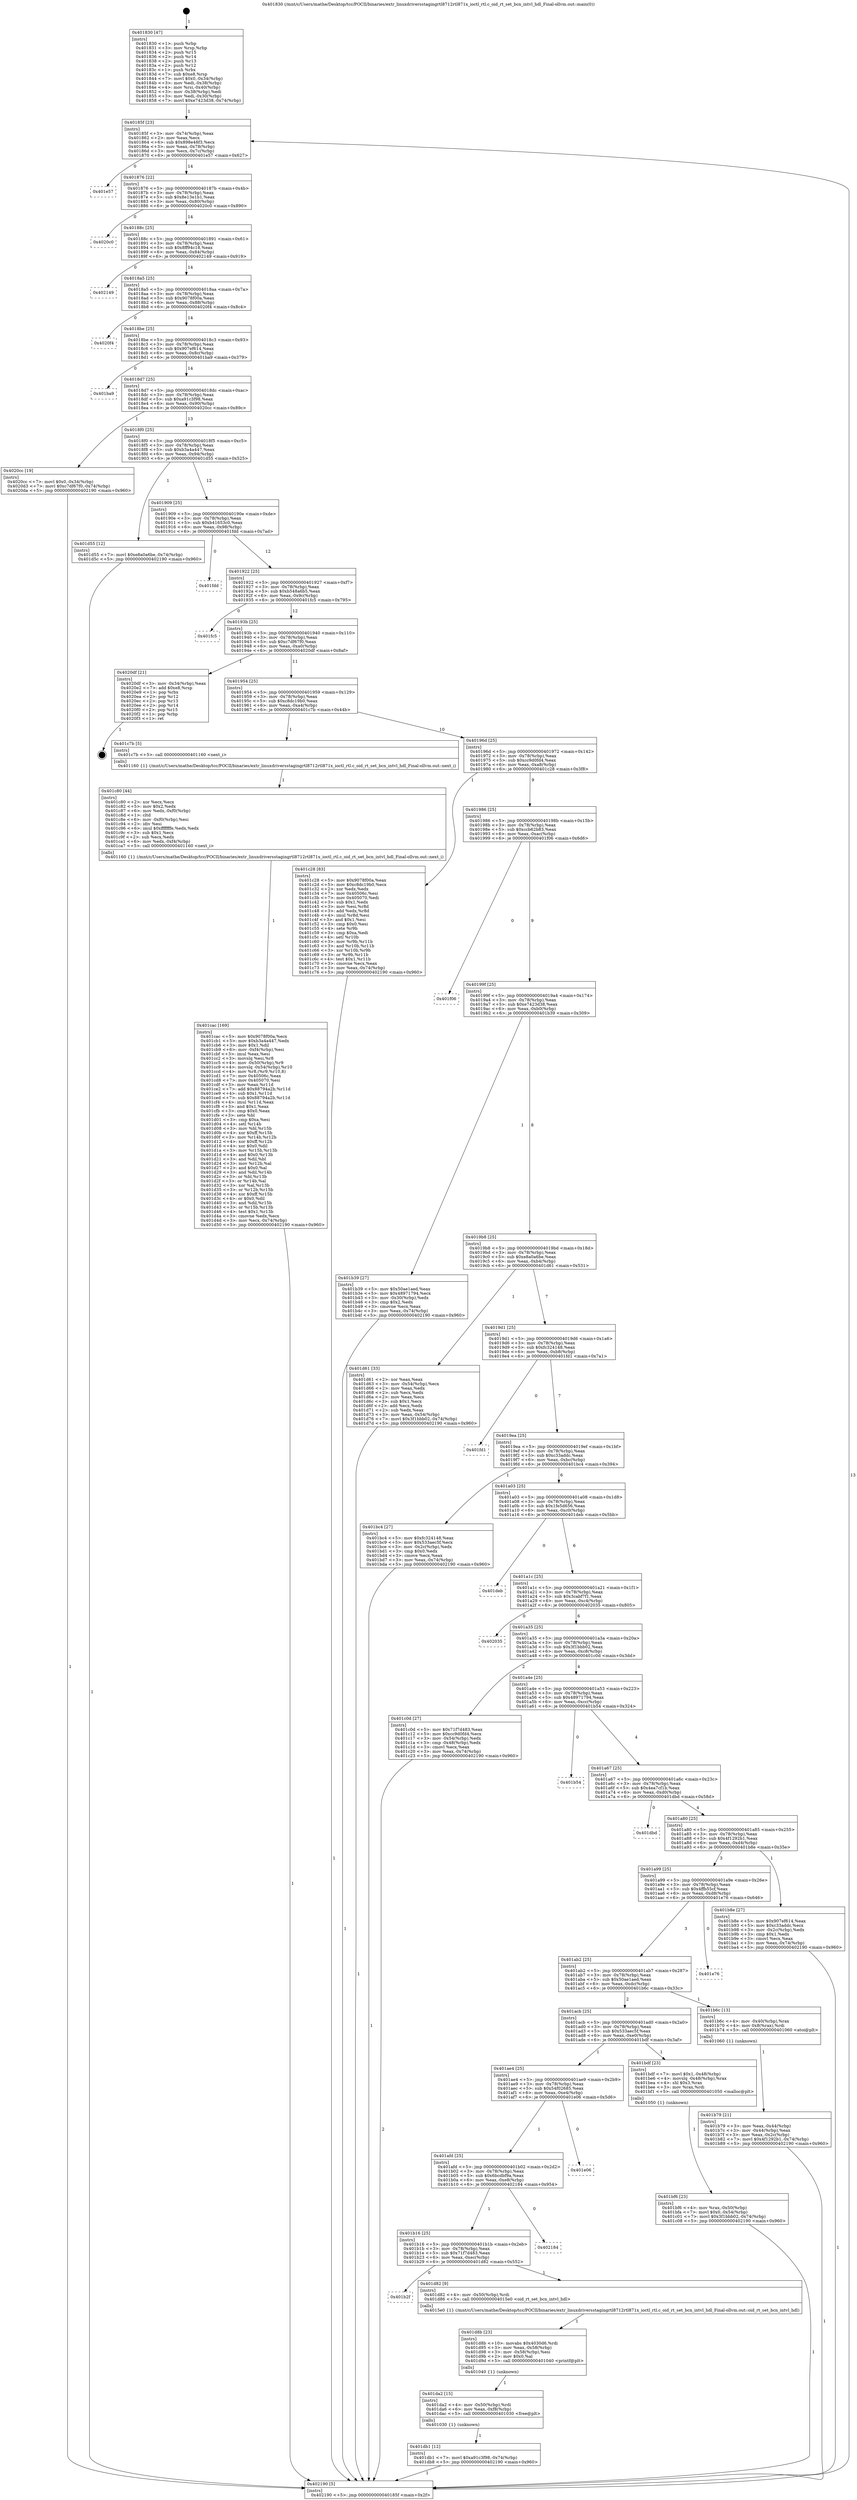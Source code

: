 digraph "0x401830" {
  label = "0x401830 (/mnt/c/Users/mathe/Desktop/tcc/POCII/binaries/extr_linuxdriversstagingrtl8712rtl871x_ioctl_rtl.c_oid_rt_set_bcn_intvl_hdl_Final-ollvm.out::main(0))"
  labelloc = "t"
  node[shape=record]

  Entry [label="",width=0.3,height=0.3,shape=circle,fillcolor=black,style=filled]
  "0x40185f" [label="{
     0x40185f [23]\l
     | [instrs]\l
     &nbsp;&nbsp;0x40185f \<+3\>: mov -0x74(%rbp),%eax\l
     &nbsp;&nbsp;0x401862 \<+2\>: mov %eax,%ecx\l
     &nbsp;&nbsp;0x401864 \<+6\>: sub $0x898e48f3,%ecx\l
     &nbsp;&nbsp;0x40186a \<+3\>: mov %eax,-0x78(%rbp)\l
     &nbsp;&nbsp;0x40186d \<+3\>: mov %ecx,-0x7c(%rbp)\l
     &nbsp;&nbsp;0x401870 \<+6\>: je 0000000000401e57 \<main+0x627\>\l
  }"]
  "0x401e57" [label="{
     0x401e57\l
  }", style=dashed]
  "0x401876" [label="{
     0x401876 [22]\l
     | [instrs]\l
     &nbsp;&nbsp;0x401876 \<+5\>: jmp 000000000040187b \<main+0x4b\>\l
     &nbsp;&nbsp;0x40187b \<+3\>: mov -0x78(%rbp),%eax\l
     &nbsp;&nbsp;0x40187e \<+5\>: sub $0x8e13e1b1,%eax\l
     &nbsp;&nbsp;0x401883 \<+3\>: mov %eax,-0x80(%rbp)\l
     &nbsp;&nbsp;0x401886 \<+6\>: je 00000000004020c0 \<main+0x890\>\l
  }"]
  Exit [label="",width=0.3,height=0.3,shape=circle,fillcolor=black,style=filled,peripheries=2]
  "0x4020c0" [label="{
     0x4020c0\l
  }", style=dashed]
  "0x40188c" [label="{
     0x40188c [25]\l
     | [instrs]\l
     &nbsp;&nbsp;0x40188c \<+5\>: jmp 0000000000401891 \<main+0x61\>\l
     &nbsp;&nbsp;0x401891 \<+3\>: mov -0x78(%rbp),%eax\l
     &nbsp;&nbsp;0x401894 \<+5\>: sub $0x8ff94c18,%eax\l
     &nbsp;&nbsp;0x401899 \<+6\>: mov %eax,-0x84(%rbp)\l
     &nbsp;&nbsp;0x40189f \<+6\>: je 0000000000402149 \<main+0x919\>\l
  }"]
  "0x401db1" [label="{
     0x401db1 [12]\l
     | [instrs]\l
     &nbsp;&nbsp;0x401db1 \<+7\>: movl $0xa91c3f98,-0x74(%rbp)\l
     &nbsp;&nbsp;0x401db8 \<+5\>: jmp 0000000000402190 \<main+0x960\>\l
  }"]
  "0x402149" [label="{
     0x402149\l
  }", style=dashed]
  "0x4018a5" [label="{
     0x4018a5 [25]\l
     | [instrs]\l
     &nbsp;&nbsp;0x4018a5 \<+5\>: jmp 00000000004018aa \<main+0x7a\>\l
     &nbsp;&nbsp;0x4018aa \<+3\>: mov -0x78(%rbp),%eax\l
     &nbsp;&nbsp;0x4018ad \<+5\>: sub $0x9078f00a,%eax\l
     &nbsp;&nbsp;0x4018b2 \<+6\>: mov %eax,-0x88(%rbp)\l
     &nbsp;&nbsp;0x4018b8 \<+6\>: je 00000000004020f4 \<main+0x8c4\>\l
  }"]
  "0x401da2" [label="{
     0x401da2 [15]\l
     | [instrs]\l
     &nbsp;&nbsp;0x401da2 \<+4\>: mov -0x50(%rbp),%rdi\l
     &nbsp;&nbsp;0x401da6 \<+6\>: mov %eax,-0xf8(%rbp)\l
     &nbsp;&nbsp;0x401dac \<+5\>: call 0000000000401030 \<free@plt\>\l
     | [calls]\l
     &nbsp;&nbsp;0x401030 \{1\} (unknown)\l
  }"]
  "0x4020f4" [label="{
     0x4020f4\l
  }", style=dashed]
  "0x4018be" [label="{
     0x4018be [25]\l
     | [instrs]\l
     &nbsp;&nbsp;0x4018be \<+5\>: jmp 00000000004018c3 \<main+0x93\>\l
     &nbsp;&nbsp;0x4018c3 \<+3\>: mov -0x78(%rbp),%eax\l
     &nbsp;&nbsp;0x4018c6 \<+5\>: sub $0x907ef614,%eax\l
     &nbsp;&nbsp;0x4018cb \<+6\>: mov %eax,-0x8c(%rbp)\l
     &nbsp;&nbsp;0x4018d1 \<+6\>: je 0000000000401ba9 \<main+0x379\>\l
  }"]
  "0x401d8b" [label="{
     0x401d8b [23]\l
     | [instrs]\l
     &nbsp;&nbsp;0x401d8b \<+10\>: movabs $0x4030d6,%rdi\l
     &nbsp;&nbsp;0x401d95 \<+3\>: mov %eax,-0x58(%rbp)\l
     &nbsp;&nbsp;0x401d98 \<+3\>: mov -0x58(%rbp),%esi\l
     &nbsp;&nbsp;0x401d9b \<+2\>: mov $0x0,%al\l
     &nbsp;&nbsp;0x401d9d \<+5\>: call 0000000000401040 \<printf@plt\>\l
     | [calls]\l
     &nbsp;&nbsp;0x401040 \{1\} (unknown)\l
  }"]
  "0x401ba9" [label="{
     0x401ba9\l
  }", style=dashed]
  "0x4018d7" [label="{
     0x4018d7 [25]\l
     | [instrs]\l
     &nbsp;&nbsp;0x4018d7 \<+5\>: jmp 00000000004018dc \<main+0xac\>\l
     &nbsp;&nbsp;0x4018dc \<+3\>: mov -0x78(%rbp),%eax\l
     &nbsp;&nbsp;0x4018df \<+5\>: sub $0xa91c3f98,%eax\l
     &nbsp;&nbsp;0x4018e4 \<+6\>: mov %eax,-0x90(%rbp)\l
     &nbsp;&nbsp;0x4018ea \<+6\>: je 00000000004020cc \<main+0x89c\>\l
  }"]
  "0x401b2f" [label="{
     0x401b2f\l
  }", style=dashed]
  "0x4020cc" [label="{
     0x4020cc [19]\l
     | [instrs]\l
     &nbsp;&nbsp;0x4020cc \<+7\>: movl $0x0,-0x34(%rbp)\l
     &nbsp;&nbsp;0x4020d3 \<+7\>: movl $0xc7df67f0,-0x74(%rbp)\l
     &nbsp;&nbsp;0x4020da \<+5\>: jmp 0000000000402190 \<main+0x960\>\l
  }"]
  "0x4018f0" [label="{
     0x4018f0 [25]\l
     | [instrs]\l
     &nbsp;&nbsp;0x4018f0 \<+5\>: jmp 00000000004018f5 \<main+0xc5\>\l
     &nbsp;&nbsp;0x4018f5 \<+3\>: mov -0x78(%rbp),%eax\l
     &nbsp;&nbsp;0x4018f8 \<+5\>: sub $0xb3a4a447,%eax\l
     &nbsp;&nbsp;0x4018fd \<+6\>: mov %eax,-0x94(%rbp)\l
     &nbsp;&nbsp;0x401903 \<+6\>: je 0000000000401d55 \<main+0x525\>\l
  }"]
  "0x401d82" [label="{
     0x401d82 [9]\l
     | [instrs]\l
     &nbsp;&nbsp;0x401d82 \<+4\>: mov -0x50(%rbp),%rdi\l
     &nbsp;&nbsp;0x401d86 \<+5\>: call 00000000004015e0 \<oid_rt_set_bcn_intvl_hdl\>\l
     | [calls]\l
     &nbsp;&nbsp;0x4015e0 \{1\} (/mnt/c/Users/mathe/Desktop/tcc/POCII/binaries/extr_linuxdriversstagingrtl8712rtl871x_ioctl_rtl.c_oid_rt_set_bcn_intvl_hdl_Final-ollvm.out::oid_rt_set_bcn_intvl_hdl)\l
  }"]
  "0x401d55" [label="{
     0x401d55 [12]\l
     | [instrs]\l
     &nbsp;&nbsp;0x401d55 \<+7\>: movl $0xe8a0a6be,-0x74(%rbp)\l
     &nbsp;&nbsp;0x401d5c \<+5\>: jmp 0000000000402190 \<main+0x960\>\l
  }"]
  "0x401909" [label="{
     0x401909 [25]\l
     | [instrs]\l
     &nbsp;&nbsp;0x401909 \<+5\>: jmp 000000000040190e \<main+0xde\>\l
     &nbsp;&nbsp;0x40190e \<+3\>: mov -0x78(%rbp),%eax\l
     &nbsp;&nbsp;0x401911 \<+5\>: sub $0xb41653c0,%eax\l
     &nbsp;&nbsp;0x401916 \<+6\>: mov %eax,-0x98(%rbp)\l
     &nbsp;&nbsp;0x40191c \<+6\>: je 0000000000401fdd \<main+0x7ad\>\l
  }"]
  "0x401b16" [label="{
     0x401b16 [25]\l
     | [instrs]\l
     &nbsp;&nbsp;0x401b16 \<+5\>: jmp 0000000000401b1b \<main+0x2eb\>\l
     &nbsp;&nbsp;0x401b1b \<+3\>: mov -0x78(%rbp),%eax\l
     &nbsp;&nbsp;0x401b1e \<+5\>: sub $0x71f7d483,%eax\l
     &nbsp;&nbsp;0x401b23 \<+6\>: mov %eax,-0xec(%rbp)\l
     &nbsp;&nbsp;0x401b29 \<+6\>: je 0000000000401d82 \<main+0x552\>\l
  }"]
  "0x401fdd" [label="{
     0x401fdd\l
  }", style=dashed]
  "0x401922" [label="{
     0x401922 [25]\l
     | [instrs]\l
     &nbsp;&nbsp;0x401922 \<+5\>: jmp 0000000000401927 \<main+0xf7\>\l
     &nbsp;&nbsp;0x401927 \<+3\>: mov -0x78(%rbp),%eax\l
     &nbsp;&nbsp;0x40192a \<+5\>: sub $0xb548a6b5,%eax\l
     &nbsp;&nbsp;0x40192f \<+6\>: mov %eax,-0x9c(%rbp)\l
     &nbsp;&nbsp;0x401935 \<+6\>: je 0000000000401fc5 \<main+0x795\>\l
  }"]
  "0x402184" [label="{
     0x402184\l
  }", style=dashed]
  "0x401fc5" [label="{
     0x401fc5\l
  }", style=dashed]
  "0x40193b" [label="{
     0x40193b [25]\l
     | [instrs]\l
     &nbsp;&nbsp;0x40193b \<+5\>: jmp 0000000000401940 \<main+0x110\>\l
     &nbsp;&nbsp;0x401940 \<+3\>: mov -0x78(%rbp),%eax\l
     &nbsp;&nbsp;0x401943 \<+5\>: sub $0xc7df67f0,%eax\l
     &nbsp;&nbsp;0x401948 \<+6\>: mov %eax,-0xa0(%rbp)\l
     &nbsp;&nbsp;0x40194e \<+6\>: je 00000000004020df \<main+0x8af\>\l
  }"]
  "0x401afd" [label="{
     0x401afd [25]\l
     | [instrs]\l
     &nbsp;&nbsp;0x401afd \<+5\>: jmp 0000000000401b02 \<main+0x2d2\>\l
     &nbsp;&nbsp;0x401b02 \<+3\>: mov -0x78(%rbp),%eax\l
     &nbsp;&nbsp;0x401b05 \<+5\>: sub $0x6bcdbf9a,%eax\l
     &nbsp;&nbsp;0x401b0a \<+6\>: mov %eax,-0xe8(%rbp)\l
     &nbsp;&nbsp;0x401b10 \<+6\>: je 0000000000402184 \<main+0x954\>\l
  }"]
  "0x4020df" [label="{
     0x4020df [21]\l
     | [instrs]\l
     &nbsp;&nbsp;0x4020df \<+3\>: mov -0x34(%rbp),%eax\l
     &nbsp;&nbsp;0x4020e2 \<+7\>: add $0xe8,%rsp\l
     &nbsp;&nbsp;0x4020e9 \<+1\>: pop %rbx\l
     &nbsp;&nbsp;0x4020ea \<+2\>: pop %r12\l
     &nbsp;&nbsp;0x4020ec \<+2\>: pop %r13\l
     &nbsp;&nbsp;0x4020ee \<+2\>: pop %r14\l
     &nbsp;&nbsp;0x4020f0 \<+2\>: pop %r15\l
     &nbsp;&nbsp;0x4020f2 \<+1\>: pop %rbp\l
     &nbsp;&nbsp;0x4020f3 \<+1\>: ret\l
  }"]
  "0x401954" [label="{
     0x401954 [25]\l
     | [instrs]\l
     &nbsp;&nbsp;0x401954 \<+5\>: jmp 0000000000401959 \<main+0x129\>\l
     &nbsp;&nbsp;0x401959 \<+3\>: mov -0x78(%rbp),%eax\l
     &nbsp;&nbsp;0x40195c \<+5\>: sub $0xc8dc19b0,%eax\l
     &nbsp;&nbsp;0x401961 \<+6\>: mov %eax,-0xa4(%rbp)\l
     &nbsp;&nbsp;0x401967 \<+6\>: je 0000000000401c7b \<main+0x44b\>\l
  }"]
  "0x401e06" [label="{
     0x401e06\l
  }", style=dashed]
  "0x401c7b" [label="{
     0x401c7b [5]\l
     | [instrs]\l
     &nbsp;&nbsp;0x401c7b \<+5\>: call 0000000000401160 \<next_i\>\l
     | [calls]\l
     &nbsp;&nbsp;0x401160 \{1\} (/mnt/c/Users/mathe/Desktop/tcc/POCII/binaries/extr_linuxdriversstagingrtl8712rtl871x_ioctl_rtl.c_oid_rt_set_bcn_intvl_hdl_Final-ollvm.out::next_i)\l
  }"]
  "0x40196d" [label="{
     0x40196d [25]\l
     | [instrs]\l
     &nbsp;&nbsp;0x40196d \<+5\>: jmp 0000000000401972 \<main+0x142\>\l
     &nbsp;&nbsp;0x401972 \<+3\>: mov -0x78(%rbp),%eax\l
     &nbsp;&nbsp;0x401975 \<+5\>: sub $0xcc9d0fd4,%eax\l
     &nbsp;&nbsp;0x40197a \<+6\>: mov %eax,-0xa8(%rbp)\l
     &nbsp;&nbsp;0x401980 \<+6\>: je 0000000000401c28 \<main+0x3f8\>\l
  }"]
  "0x401cac" [label="{
     0x401cac [169]\l
     | [instrs]\l
     &nbsp;&nbsp;0x401cac \<+5\>: mov $0x9078f00a,%ecx\l
     &nbsp;&nbsp;0x401cb1 \<+5\>: mov $0xb3a4a447,%edx\l
     &nbsp;&nbsp;0x401cb6 \<+3\>: mov $0x1,%dil\l
     &nbsp;&nbsp;0x401cb9 \<+6\>: mov -0xf4(%rbp),%esi\l
     &nbsp;&nbsp;0x401cbf \<+3\>: imul %eax,%esi\l
     &nbsp;&nbsp;0x401cc2 \<+3\>: movslq %esi,%r8\l
     &nbsp;&nbsp;0x401cc5 \<+4\>: mov -0x50(%rbp),%r9\l
     &nbsp;&nbsp;0x401cc9 \<+4\>: movslq -0x54(%rbp),%r10\l
     &nbsp;&nbsp;0x401ccd \<+4\>: mov %r8,(%r9,%r10,8)\l
     &nbsp;&nbsp;0x401cd1 \<+7\>: mov 0x40506c,%eax\l
     &nbsp;&nbsp;0x401cd8 \<+7\>: mov 0x405070,%esi\l
     &nbsp;&nbsp;0x401cdf \<+3\>: mov %eax,%r11d\l
     &nbsp;&nbsp;0x401ce2 \<+7\>: add $0x88794a2b,%r11d\l
     &nbsp;&nbsp;0x401ce9 \<+4\>: sub $0x1,%r11d\l
     &nbsp;&nbsp;0x401ced \<+7\>: sub $0x88794a2b,%r11d\l
     &nbsp;&nbsp;0x401cf4 \<+4\>: imul %r11d,%eax\l
     &nbsp;&nbsp;0x401cf8 \<+3\>: and $0x1,%eax\l
     &nbsp;&nbsp;0x401cfb \<+3\>: cmp $0x0,%eax\l
     &nbsp;&nbsp;0x401cfe \<+3\>: sete %bl\l
     &nbsp;&nbsp;0x401d01 \<+3\>: cmp $0xa,%esi\l
     &nbsp;&nbsp;0x401d04 \<+4\>: setl %r14b\l
     &nbsp;&nbsp;0x401d08 \<+3\>: mov %bl,%r15b\l
     &nbsp;&nbsp;0x401d0b \<+4\>: xor $0xff,%r15b\l
     &nbsp;&nbsp;0x401d0f \<+3\>: mov %r14b,%r12b\l
     &nbsp;&nbsp;0x401d12 \<+4\>: xor $0xff,%r12b\l
     &nbsp;&nbsp;0x401d16 \<+4\>: xor $0x0,%dil\l
     &nbsp;&nbsp;0x401d1a \<+3\>: mov %r15b,%r13b\l
     &nbsp;&nbsp;0x401d1d \<+4\>: and $0x0,%r13b\l
     &nbsp;&nbsp;0x401d21 \<+3\>: and %dil,%bl\l
     &nbsp;&nbsp;0x401d24 \<+3\>: mov %r12b,%al\l
     &nbsp;&nbsp;0x401d27 \<+2\>: and $0x0,%al\l
     &nbsp;&nbsp;0x401d29 \<+3\>: and %dil,%r14b\l
     &nbsp;&nbsp;0x401d2c \<+3\>: or %bl,%r13b\l
     &nbsp;&nbsp;0x401d2f \<+3\>: or %r14b,%al\l
     &nbsp;&nbsp;0x401d32 \<+3\>: xor %al,%r13b\l
     &nbsp;&nbsp;0x401d35 \<+3\>: or %r12b,%r15b\l
     &nbsp;&nbsp;0x401d38 \<+4\>: xor $0xff,%r15b\l
     &nbsp;&nbsp;0x401d3c \<+4\>: or $0x0,%dil\l
     &nbsp;&nbsp;0x401d40 \<+3\>: and %dil,%r15b\l
     &nbsp;&nbsp;0x401d43 \<+3\>: or %r15b,%r13b\l
     &nbsp;&nbsp;0x401d46 \<+4\>: test $0x1,%r13b\l
     &nbsp;&nbsp;0x401d4a \<+3\>: cmovne %edx,%ecx\l
     &nbsp;&nbsp;0x401d4d \<+3\>: mov %ecx,-0x74(%rbp)\l
     &nbsp;&nbsp;0x401d50 \<+5\>: jmp 0000000000402190 \<main+0x960\>\l
  }"]
  "0x401c28" [label="{
     0x401c28 [83]\l
     | [instrs]\l
     &nbsp;&nbsp;0x401c28 \<+5\>: mov $0x9078f00a,%eax\l
     &nbsp;&nbsp;0x401c2d \<+5\>: mov $0xc8dc19b0,%ecx\l
     &nbsp;&nbsp;0x401c32 \<+2\>: xor %edx,%edx\l
     &nbsp;&nbsp;0x401c34 \<+7\>: mov 0x40506c,%esi\l
     &nbsp;&nbsp;0x401c3b \<+7\>: mov 0x405070,%edi\l
     &nbsp;&nbsp;0x401c42 \<+3\>: sub $0x1,%edx\l
     &nbsp;&nbsp;0x401c45 \<+3\>: mov %esi,%r8d\l
     &nbsp;&nbsp;0x401c48 \<+3\>: add %edx,%r8d\l
     &nbsp;&nbsp;0x401c4b \<+4\>: imul %r8d,%esi\l
     &nbsp;&nbsp;0x401c4f \<+3\>: and $0x1,%esi\l
     &nbsp;&nbsp;0x401c52 \<+3\>: cmp $0x0,%esi\l
     &nbsp;&nbsp;0x401c55 \<+4\>: sete %r9b\l
     &nbsp;&nbsp;0x401c59 \<+3\>: cmp $0xa,%edi\l
     &nbsp;&nbsp;0x401c5c \<+4\>: setl %r10b\l
     &nbsp;&nbsp;0x401c60 \<+3\>: mov %r9b,%r11b\l
     &nbsp;&nbsp;0x401c63 \<+3\>: and %r10b,%r11b\l
     &nbsp;&nbsp;0x401c66 \<+3\>: xor %r10b,%r9b\l
     &nbsp;&nbsp;0x401c69 \<+3\>: or %r9b,%r11b\l
     &nbsp;&nbsp;0x401c6c \<+4\>: test $0x1,%r11b\l
     &nbsp;&nbsp;0x401c70 \<+3\>: cmovne %ecx,%eax\l
     &nbsp;&nbsp;0x401c73 \<+3\>: mov %eax,-0x74(%rbp)\l
     &nbsp;&nbsp;0x401c76 \<+5\>: jmp 0000000000402190 \<main+0x960\>\l
  }"]
  "0x401986" [label="{
     0x401986 [25]\l
     | [instrs]\l
     &nbsp;&nbsp;0x401986 \<+5\>: jmp 000000000040198b \<main+0x15b\>\l
     &nbsp;&nbsp;0x40198b \<+3\>: mov -0x78(%rbp),%eax\l
     &nbsp;&nbsp;0x40198e \<+5\>: sub $0xccb62b83,%eax\l
     &nbsp;&nbsp;0x401993 \<+6\>: mov %eax,-0xac(%rbp)\l
     &nbsp;&nbsp;0x401999 \<+6\>: je 0000000000401f06 \<main+0x6d6\>\l
  }"]
  "0x401c80" [label="{
     0x401c80 [44]\l
     | [instrs]\l
     &nbsp;&nbsp;0x401c80 \<+2\>: xor %ecx,%ecx\l
     &nbsp;&nbsp;0x401c82 \<+5\>: mov $0x2,%edx\l
     &nbsp;&nbsp;0x401c87 \<+6\>: mov %edx,-0xf0(%rbp)\l
     &nbsp;&nbsp;0x401c8d \<+1\>: cltd\l
     &nbsp;&nbsp;0x401c8e \<+6\>: mov -0xf0(%rbp),%esi\l
     &nbsp;&nbsp;0x401c94 \<+2\>: idiv %esi\l
     &nbsp;&nbsp;0x401c96 \<+6\>: imul $0xfffffffe,%edx,%edx\l
     &nbsp;&nbsp;0x401c9c \<+3\>: sub $0x1,%ecx\l
     &nbsp;&nbsp;0x401c9f \<+2\>: sub %ecx,%edx\l
     &nbsp;&nbsp;0x401ca1 \<+6\>: mov %edx,-0xf4(%rbp)\l
     &nbsp;&nbsp;0x401ca7 \<+5\>: call 0000000000401160 \<next_i\>\l
     | [calls]\l
     &nbsp;&nbsp;0x401160 \{1\} (/mnt/c/Users/mathe/Desktop/tcc/POCII/binaries/extr_linuxdriversstagingrtl8712rtl871x_ioctl_rtl.c_oid_rt_set_bcn_intvl_hdl_Final-ollvm.out::next_i)\l
  }"]
  "0x401f06" [label="{
     0x401f06\l
  }", style=dashed]
  "0x40199f" [label="{
     0x40199f [25]\l
     | [instrs]\l
     &nbsp;&nbsp;0x40199f \<+5\>: jmp 00000000004019a4 \<main+0x174\>\l
     &nbsp;&nbsp;0x4019a4 \<+3\>: mov -0x78(%rbp),%eax\l
     &nbsp;&nbsp;0x4019a7 \<+5\>: sub $0xe7423d38,%eax\l
     &nbsp;&nbsp;0x4019ac \<+6\>: mov %eax,-0xb0(%rbp)\l
     &nbsp;&nbsp;0x4019b2 \<+6\>: je 0000000000401b39 \<main+0x309\>\l
  }"]
  "0x401bf6" [label="{
     0x401bf6 [23]\l
     | [instrs]\l
     &nbsp;&nbsp;0x401bf6 \<+4\>: mov %rax,-0x50(%rbp)\l
     &nbsp;&nbsp;0x401bfa \<+7\>: movl $0x0,-0x54(%rbp)\l
     &nbsp;&nbsp;0x401c01 \<+7\>: movl $0x3f1bbb02,-0x74(%rbp)\l
     &nbsp;&nbsp;0x401c08 \<+5\>: jmp 0000000000402190 \<main+0x960\>\l
  }"]
  "0x401b39" [label="{
     0x401b39 [27]\l
     | [instrs]\l
     &nbsp;&nbsp;0x401b39 \<+5\>: mov $0x50ae1aed,%eax\l
     &nbsp;&nbsp;0x401b3e \<+5\>: mov $0x48971794,%ecx\l
     &nbsp;&nbsp;0x401b43 \<+3\>: mov -0x30(%rbp),%edx\l
     &nbsp;&nbsp;0x401b46 \<+3\>: cmp $0x2,%edx\l
     &nbsp;&nbsp;0x401b49 \<+3\>: cmovne %ecx,%eax\l
     &nbsp;&nbsp;0x401b4c \<+3\>: mov %eax,-0x74(%rbp)\l
     &nbsp;&nbsp;0x401b4f \<+5\>: jmp 0000000000402190 \<main+0x960\>\l
  }"]
  "0x4019b8" [label="{
     0x4019b8 [25]\l
     | [instrs]\l
     &nbsp;&nbsp;0x4019b8 \<+5\>: jmp 00000000004019bd \<main+0x18d\>\l
     &nbsp;&nbsp;0x4019bd \<+3\>: mov -0x78(%rbp),%eax\l
     &nbsp;&nbsp;0x4019c0 \<+5\>: sub $0xe8a0a6be,%eax\l
     &nbsp;&nbsp;0x4019c5 \<+6\>: mov %eax,-0xb4(%rbp)\l
     &nbsp;&nbsp;0x4019cb \<+6\>: je 0000000000401d61 \<main+0x531\>\l
  }"]
  "0x402190" [label="{
     0x402190 [5]\l
     | [instrs]\l
     &nbsp;&nbsp;0x402190 \<+5\>: jmp 000000000040185f \<main+0x2f\>\l
  }"]
  "0x401830" [label="{
     0x401830 [47]\l
     | [instrs]\l
     &nbsp;&nbsp;0x401830 \<+1\>: push %rbp\l
     &nbsp;&nbsp;0x401831 \<+3\>: mov %rsp,%rbp\l
     &nbsp;&nbsp;0x401834 \<+2\>: push %r15\l
     &nbsp;&nbsp;0x401836 \<+2\>: push %r14\l
     &nbsp;&nbsp;0x401838 \<+2\>: push %r13\l
     &nbsp;&nbsp;0x40183a \<+2\>: push %r12\l
     &nbsp;&nbsp;0x40183c \<+1\>: push %rbx\l
     &nbsp;&nbsp;0x40183d \<+7\>: sub $0xe8,%rsp\l
     &nbsp;&nbsp;0x401844 \<+7\>: movl $0x0,-0x34(%rbp)\l
     &nbsp;&nbsp;0x40184b \<+3\>: mov %edi,-0x38(%rbp)\l
     &nbsp;&nbsp;0x40184e \<+4\>: mov %rsi,-0x40(%rbp)\l
     &nbsp;&nbsp;0x401852 \<+3\>: mov -0x38(%rbp),%edi\l
     &nbsp;&nbsp;0x401855 \<+3\>: mov %edi,-0x30(%rbp)\l
     &nbsp;&nbsp;0x401858 \<+7\>: movl $0xe7423d38,-0x74(%rbp)\l
  }"]
  "0x401ae4" [label="{
     0x401ae4 [25]\l
     | [instrs]\l
     &nbsp;&nbsp;0x401ae4 \<+5\>: jmp 0000000000401ae9 \<main+0x2b9\>\l
     &nbsp;&nbsp;0x401ae9 \<+3\>: mov -0x78(%rbp),%eax\l
     &nbsp;&nbsp;0x401aec \<+5\>: sub $0x54f02685,%eax\l
     &nbsp;&nbsp;0x401af1 \<+6\>: mov %eax,-0xe4(%rbp)\l
     &nbsp;&nbsp;0x401af7 \<+6\>: je 0000000000401e06 \<main+0x5d6\>\l
  }"]
  "0x401d61" [label="{
     0x401d61 [33]\l
     | [instrs]\l
     &nbsp;&nbsp;0x401d61 \<+2\>: xor %eax,%eax\l
     &nbsp;&nbsp;0x401d63 \<+3\>: mov -0x54(%rbp),%ecx\l
     &nbsp;&nbsp;0x401d66 \<+2\>: mov %eax,%edx\l
     &nbsp;&nbsp;0x401d68 \<+2\>: sub %ecx,%edx\l
     &nbsp;&nbsp;0x401d6a \<+2\>: mov %eax,%ecx\l
     &nbsp;&nbsp;0x401d6c \<+3\>: sub $0x1,%ecx\l
     &nbsp;&nbsp;0x401d6f \<+2\>: add %ecx,%edx\l
     &nbsp;&nbsp;0x401d71 \<+2\>: sub %edx,%eax\l
     &nbsp;&nbsp;0x401d73 \<+3\>: mov %eax,-0x54(%rbp)\l
     &nbsp;&nbsp;0x401d76 \<+7\>: movl $0x3f1bbb02,-0x74(%rbp)\l
     &nbsp;&nbsp;0x401d7d \<+5\>: jmp 0000000000402190 \<main+0x960\>\l
  }"]
  "0x4019d1" [label="{
     0x4019d1 [25]\l
     | [instrs]\l
     &nbsp;&nbsp;0x4019d1 \<+5\>: jmp 00000000004019d6 \<main+0x1a6\>\l
     &nbsp;&nbsp;0x4019d6 \<+3\>: mov -0x78(%rbp),%eax\l
     &nbsp;&nbsp;0x4019d9 \<+5\>: sub $0xfc324148,%eax\l
     &nbsp;&nbsp;0x4019de \<+6\>: mov %eax,-0xb8(%rbp)\l
     &nbsp;&nbsp;0x4019e4 \<+6\>: je 0000000000401fd1 \<main+0x7a1\>\l
  }"]
  "0x401bdf" [label="{
     0x401bdf [23]\l
     | [instrs]\l
     &nbsp;&nbsp;0x401bdf \<+7\>: movl $0x1,-0x48(%rbp)\l
     &nbsp;&nbsp;0x401be6 \<+4\>: movslq -0x48(%rbp),%rax\l
     &nbsp;&nbsp;0x401bea \<+4\>: shl $0x3,%rax\l
     &nbsp;&nbsp;0x401bee \<+3\>: mov %rax,%rdi\l
     &nbsp;&nbsp;0x401bf1 \<+5\>: call 0000000000401050 \<malloc@plt\>\l
     | [calls]\l
     &nbsp;&nbsp;0x401050 \{1\} (unknown)\l
  }"]
  "0x401fd1" [label="{
     0x401fd1\l
  }", style=dashed]
  "0x4019ea" [label="{
     0x4019ea [25]\l
     | [instrs]\l
     &nbsp;&nbsp;0x4019ea \<+5\>: jmp 00000000004019ef \<main+0x1bf\>\l
     &nbsp;&nbsp;0x4019ef \<+3\>: mov -0x78(%rbp),%eax\l
     &nbsp;&nbsp;0x4019f2 \<+5\>: sub $0xc33addc,%eax\l
     &nbsp;&nbsp;0x4019f7 \<+6\>: mov %eax,-0xbc(%rbp)\l
     &nbsp;&nbsp;0x4019fd \<+6\>: je 0000000000401bc4 \<main+0x394\>\l
  }"]
  "0x401b79" [label="{
     0x401b79 [21]\l
     | [instrs]\l
     &nbsp;&nbsp;0x401b79 \<+3\>: mov %eax,-0x44(%rbp)\l
     &nbsp;&nbsp;0x401b7c \<+3\>: mov -0x44(%rbp),%eax\l
     &nbsp;&nbsp;0x401b7f \<+3\>: mov %eax,-0x2c(%rbp)\l
     &nbsp;&nbsp;0x401b82 \<+7\>: movl $0x4f1292b1,-0x74(%rbp)\l
     &nbsp;&nbsp;0x401b89 \<+5\>: jmp 0000000000402190 \<main+0x960\>\l
  }"]
  "0x401bc4" [label="{
     0x401bc4 [27]\l
     | [instrs]\l
     &nbsp;&nbsp;0x401bc4 \<+5\>: mov $0xfc324148,%eax\l
     &nbsp;&nbsp;0x401bc9 \<+5\>: mov $0x533aec5f,%ecx\l
     &nbsp;&nbsp;0x401bce \<+3\>: mov -0x2c(%rbp),%edx\l
     &nbsp;&nbsp;0x401bd1 \<+3\>: cmp $0x0,%edx\l
     &nbsp;&nbsp;0x401bd4 \<+3\>: cmove %ecx,%eax\l
     &nbsp;&nbsp;0x401bd7 \<+3\>: mov %eax,-0x74(%rbp)\l
     &nbsp;&nbsp;0x401bda \<+5\>: jmp 0000000000402190 \<main+0x960\>\l
  }"]
  "0x401a03" [label="{
     0x401a03 [25]\l
     | [instrs]\l
     &nbsp;&nbsp;0x401a03 \<+5\>: jmp 0000000000401a08 \<main+0x1d8\>\l
     &nbsp;&nbsp;0x401a08 \<+3\>: mov -0x78(%rbp),%eax\l
     &nbsp;&nbsp;0x401a0b \<+5\>: sub $0x1fe5d656,%eax\l
     &nbsp;&nbsp;0x401a10 \<+6\>: mov %eax,-0xc0(%rbp)\l
     &nbsp;&nbsp;0x401a16 \<+6\>: je 0000000000401deb \<main+0x5bb\>\l
  }"]
  "0x401acb" [label="{
     0x401acb [25]\l
     | [instrs]\l
     &nbsp;&nbsp;0x401acb \<+5\>: jmp 0000000000401ad0 \<main+0x2a0\>\l
     &nbsp;&nbsp;0x401ad0 \<+3\>: mov -0x78(%rbp),%eax\l
     &nbsp;&nbsp;0x401ad3 \<+5\>: sub $0x533aec5f,%eax\l
     &nbsp;&nbsp;0x401ad8 \<+6\>: mov %eax,-0xe0(%rbp)\l
     &nbsp;&nbsp;0x401ade \<+6\>: je 0000000000401bdf \<main+0x3af\>\l
  }"]
  "0x401deb" [label="{
     0x401deb\l
  }", style=dashed]
  "0x401a1c" [label="{
     0x401a1c [25]\l
     | [instrs]\l
     &nbsp;&nbsp;0x401a1c \<+5\>: jmp 0000000000401a21 \<main+0x1f1\>\l
     &nbsp;&nbsp;0x401a21 \<+3\>: mov -0x78(%rbp),%eax\l
     &nbsp;&nbsp;0x401a24 \<+5\>: sub $0x3cabf7f1,%eax\l
     &nbsp;&nbsp;0x401a29 \<+6\>: mov %eax,-0xc4(%rbp)\l
     &nbsp;&nbsp;0x401a2f \<+6\>: je 0000000000402035 \<main+0x805\>\l
  }"]
  "0x401b6c" [label="{
     0x401b6c [13]\l
     | [instrs]\l
     &nbsp;&nbsp;0x401b6c \<+4\>: mov -0x40(%rbp),%rax\l
     &nbsp;&nbsp;0x401b70 \<+4\>: mov 0x8(%rax),%rdi\l
     &nbsp;&nbsp;0x401b74 \<+5\>: call 0000000000401060 \<atoi@plt\>\l
     | [calls]\l
     &nbsp;&nbsp;0x401060 \{1\} (unknown)\l
  }"]
  "0x402035" [label="{
     0x402035\l
  }", style=dashed]
  "0x401a35" [label="{
     0x401a35 [25]\l
     | [instrs]\l
     &nbsp;&nbsp;0x401a35 \<+5\>: jmp 0000000000401a3a \<main+0x20a\>\l
     &nbsp;&nbsp;0x401a3a \<+3\>: mov -0x78(%rbp),%eax\l
     &nbsp;&nbsp;0x401a3d \<+5\>: sub $0x3f1bbb02,%eax\l
     &nbsp;&nbsp;0x401a42 \<+6\>: mov %eax,-0xc8(%rbp)\l
     &nbsp;&nbsp;0x401a48 \<+6\>: je 0000000000401c0d \<main+0x3dd\>\l
  }"]
  "0x401ab2" [label="{
     0x401ab2 [25]\l
     | [instrs]\l
     &nbsp;&nbsp;0x401ab2 \<+5\>: jmp 0000000000401ab7 \<main+0x287\>\l
     &nbsp;&nbsp;0x401ab7 \<+3\>: mov -0x78(%rbp),%eax\l
     &nbsp;&nbsp;0x401aba \<+5\>: sub $0x50ae1aed,%eax\l
     &nbsp;&nbsp;0x401abf \<+6\>: mov %eax,-0xdc(%rbp)\l
     &nbsp;&nbsp;0x401ac5 \<+6\>: je 0000000000401b6c \<main+0x33c\>\l
  }"]
  "0x401c0d" [label="{
     0x401c0d [27]\l
     | [instrs]\l
     &nbsp;&nbsp;0x401c0d \<+5\>: mov $0x71f7d483,%eax\l
     &nbsp;&nbsp;0x401c12 \<+5\>: mov $0xcc9d0fd4,%ecx\l
     &nbsp;&nbsp;0x401c17 \<+3\>: mov -0x54(%rbp),%edx\l
     &nbsp;&nbsp;0x401c1a \<+3\>: cmp -0x48(%rbp),%edx\l
     &nbsp;&nbsp;0x401c1d \<+3\>: cmovl %ecx,%eax\l
     &nbsp;&nbsp;0x401c20 \<+3\>: mov %eax,-0x74(%rbp)\l
     &nbsp;&nbsp;0x401c23 \<+5\>: jmp 0000000000402190 \<main+0x960\>\l
  }"]
  "0x401a4e" [label="{
     0x401a4e [25]\l
     | [instrs]\l
     &nbsp;&nbsp;0x401a4e \<+5\>: jmp 0000000000401a53 \<main+0x223\>\l
     &nbsp;&nbsp;0x401a53 \<+3\>: mov -0x78(%rbp),%eax\l
     &nbsp;&nbsp;0x401a56 \<+5\>: sub $0x48971794,%eax\l
     &nbsp;&nbsp;0x401a5b \<+6\>: mov %eax,-0xcc(%rbp)\l
     &nbsp;&nbsp;0x401a61 \<+6\>: je 0000000000401b54 \<main+0x324\>\l
  }"]
  "0x401e76" [label="{
     0x401e76\l
  }", style=dashed]
  "0x401b54" [label="{
     0x401b54\l
  }", style=dashed]
  "0x401a67" [label="{
     0x401a67 [25]\l
     | [instrs]\l
     &nbsp;&nbsp;0x401a67 \<+5\>: jmp 0000000000401a6c \<main+0x23c\>\l
     &nbsp;&nbsp;0x401a6c \<+3\>: mov -0x78(%rbp),%eax\l
     &nbsp;&nbsp;0x401a6f \<+5\>: sub $0x4ea7cf1b,%eax\l
     &nbsp;&nbsp;0x401a74 \<+6\>: mov %eax,-0xd0(%rbp)\l
     &nbsp;&nbsp;0x401a7a \<+6\>: je 0000000000401dbd \<main+0x58d\>\l
  }"]
  "0x401a99" [label="{
     0x401a99 [25]\l
     | [instrs]\l
     &nbsp;&nbsp;0x401a99 \<+5\>: jmp 0000000000401a9e \<main+0x26e\>\l
     &nbsp;&nbsp;0x401a9e \<+3\>: mov -0x78(%rbp),%eax\l
     &nbsp;&nbsp;0x401aa1 \<+5\>: sub $0x4ffb55cf,%eax\l
     &nbsp;&nbsp;0x401aa6 \<+6\>: mov %eax,-0xd8(%rbp)\l
     &nbsp;&nbsp;0x401aac \<+6\>: je 0000000000401e76 \<main+0x646\>\l
  }"]
  "0x401dbd" [label="{
     0x401dbd\l
  }", style=dashed]
  "0x401a80" [label="{
     0x401a80 [25]\l
     | [instrs]\l
     &nbsp;&nbsp;0x401a80 \<+5\>: jmp 0000000000401a85 \<main+0x255\>\l
     &nbsp;&nbsp;0x401a85 \<+3\>: mov -0x78(%rbp),%eax\l
     &nbsp;&nbsp;0x401a88 \<+5\>: sub $0x4f1292b1,%eax\l
     &nbsp;&nbsp;0x401a8d \<+6\>: mov %eax,-0xd4(%rbp)\l
     &nbsp;&nbsp;0x401a93 \<+6\>: je 0000000000401b8e \<main+0x35e\>\l
  }"]
  "0x401b8e" [label="{
     0x401b8e [27]\l
     | [instrs]\l
     &nbsp;&nbsp;0x401b8e \<+5\>: mov $0x907ef614,%eax\l
     &nbsp;&nbsp;0x401b93 \<+5\>: mov $0xc33addc,%ecx\l
     &nbsp;&nbsp;0x401b98 \<+3\>: mov -0x2c(%rbp),%edx\l
     &nbsp;&nbsp;0x401b9b \<+3\>: cmp $0x1,%edx\l
     &nbsp;&nbsp;0x401b9e \<+3\>: cmovl %ecx,%eax\l
     &nbsp;&nbsp;0x401ba1 \<+3\>: mov %eax,-0x74(%rbp)\l
     &nbsp;&nbsp;0x401ba4 \<+5\>: jmp 0000000000402190 \<main+0x960\>\l
  }"]
  Entry -> "0x401830" [label=" 1"]
  "0x40185f" -> "0x401e57" [label=" 0"]
  "0x40185f" -> "0x401876" [label=" 14"]
  "0x4020df" -> Exit [label=" 1"]
  "0x401876" -> "0x4020c0" [label=" 0"]
  "0x401876" -> "0x40188c" [label=" 14"]
  "0x4020cc" -> "0x402190" [label=" 1"]
  "0x40188c" -> "0x402149" [label=" 0"]
  "0x40188c" -> "0x4018a5" [label=" 14"]
  "0x401db1" -> "0x402190" [label=" 1"]
  "0x4018a5" -> "0x4020f4" [label=" 0"]
  "0x4018a5" -> "0x4018be" [label=" 14"]
  "0x401da2" -> "0x401db1" [label=" 1"]
  "0x4018be" -> "0x401ba9" [label=" 0"]
  "0x4018be" -> "0x4018d7" [label=" 14"]
  "0x401d8b" -> "0x401da2" [label=" 1"]
  "0x4018d7" -> "0x4020cc" [label=" 1"]
  "0x4018d7" -> "0x4018f0" [label=" 13"]
  "0x401d82" -> "0x401d8b" [label=" 1"]
  "0x4018f0" -> "0x401d55" [label=" 1"]
  "0x4018f0" -> "0x401909" [label=" 12"]
  "0x401b16" -> "0x401b2f" [label=" 0"]
  "0x401909" -> "0x401fdd" [label=" 0"]
  "0x401909" -> "0x401922" [label=" 12"]
  "0x401b16" -> "0x401d82" [label=" 1"]
  "0x401922" -> "0x401fc5" [label=" 0"]
  "0x401922" -> "0x40193b" [label=" 12"]
  "0x401afd" -> "0x401b16" [label=" 1"]
  "0x40193b" -> "0x4020df" [label=" 1"]
  "0x40193b" -> "0x401954" [label=" 11"]
  "0x401afd" -> "0x402184" [label=" 0"]
  "0x401954" -> "0x401c7b" [label=" 1"]
  "0x401954" -> "0x40196d" [label=" 10"]
  "0x401ae4" -> "0x401afd" [label=" 1"]
  "0x40196d" -> "0x401c28" [label=" 1"]
  "0x40196d" -> "0x401986" [label=" 9"]
  "0x401ae4" -> "0x401e06" [label=" 0"]
  "0x401986" -> "0x401f06" [label=" 0"]
  "0x401986" -> "0x40199f" [label=" 9"]
  "0x401d61" -> "0x402190" [label=" 1"]
  "0x40199f" -> "0x401b39" [label=" 1"]
  "0x40199f" -> "0x4019b8" [label=" 8"]
  "0x401b39" -> "0x402190" [label=" 1"]
  "0x401830" -> "0x40185f" [label=" 1"]
  "0x402190" -> "0x40185f" [label=" 13"]
  "0x401d55" -> "0x402190" [label=" 1"]
  "0x4019b8" -> "0x401d61" [label=" 1"]
  "0x4019b8" -> "0x4019d1" [label=" 7"]
  "0x401cac" -> "0x402190" [label=" 1"]
  "0x4019d1" -> "0x401fd1" [label=" 0"]
  "0x4019d1" -> "0x4019ea" [label=" 7"]
  "0x401c80" -> "0x401cac" [label=" 1"]
  "0x4019ea" -> "0x401bc4" [label=" 1"]
  "0x4019ea" -> "0x401a03" [label=" 6"]
  "0x401c28" -> "0x402190" [label=" 1"]
  "0x401a03" -> "0x401deb" [label=" 0"]
  "0x401a03" -> "0x401a1c" [label=" 6"]
  "0x401c0d" -> "0x402190" [label=" 2"]
  "0x401a1c" -> "0x402035" [label=" 0"]
  "0x401a1c" -> "0x401a35" [label=" 6"]
  "0x401bf6" -> "0x402190" [label=" 1"]
  "0x401a35" -> "0x401c0d" [label=" 2"]
  "0x401a35" -> "0x401a4e" [label=" 4"]
  "0x401acb" -> "0x401ae4" [label=" 1"]
  "0x401a4e" -> "0x401b54" [label=" 0"]
  "0x401a4e" -> "0x401a67" [label=" 4"]
  "0x401acb" -> "0x401bdf" [label=" 1"]
  "0x401a67" -> "0x401dbd" [label=" 0"]
  "0x401a67" -> "0x401a80" [label=" 4"]
  "0x401bc4" -> "0x402190" [label=" 1"]
  "0x401a80" -> "0x401b8e" [label=" 1"]
  "0x401a80" -> "0x401a99" [label=" 3"]
  "0x401c7b" -> "0x401c80" [label=" 1"]
  "0x401a99" -> "0x401e76" [label=" 0"]
  "0x401a99" -> "0x401ab2" [label=" 3"]
  "0x401bdf" -> "0x401bf6" [label=" 1"]
  "0x401ab2" -> "0x401b6c" [label=" 1"]
  "0x401ab2" -> "0x401acb" [label=" 2"]
  "0x401b6c" -> "0x401b79" [label=" 1"]
  "0x401b79" -> "0x402190" [label=" 1"]
  "0x401b8e" -> "0x402190" [label=" 1"]
}
